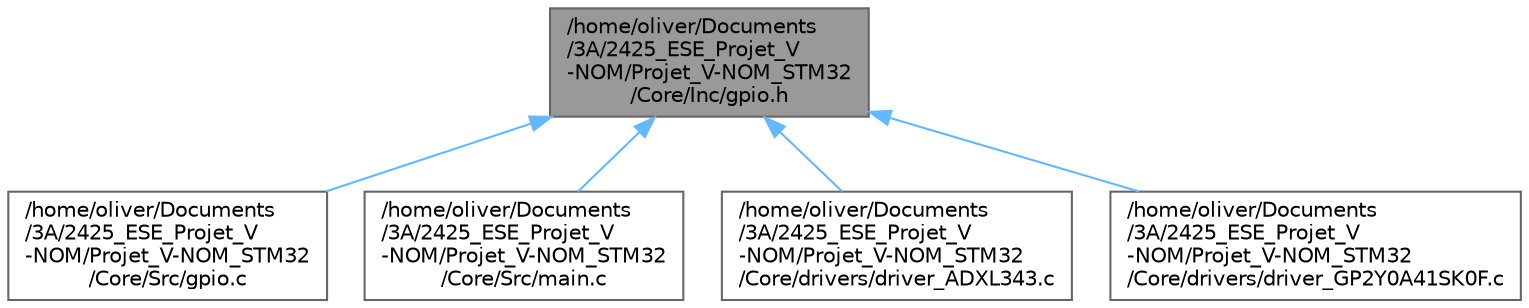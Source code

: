 digraph "/home/oliver/Documents/3A/2425_ESE_Projet_V-NOM/Projet_V-NOM_STM32/Core/Inc/gpio.h"
{
 // LATEX_PDF_SIZE
  bgcolor="transparent";
  edge [fontname=Helvetica,fontsize=10,labelfontname=Helvetica,labelfontsize=10];
  node [fontname=Helvetica,fontsize=10,shape=box,height=0.2,width=0.4];
  Node1 [id="Node000001",label="/home/oliver/Documents\l/3A/2425_ESE_Projet_V\l-NOM/Projet_V-NOM_STM32\l/Core/Inc/gpio.h",height=0.2,width=0.4,color="gray40", fillcolor="grey60", style="filled", fontcolor="black",tooltip="This file contains all the function prototypes for the gpio.c file."];
  Node1 -> Node2 [id="edge1_Node000001_Node000002",dir="back",color="steelblue1",style="solid",tooltip=" "];
  Node2 [id="Node000002",label="/home/oliver/Documents\l/3A/2425_ESE_Projet_V\l-NOM/Projet_V-NOM_STM32\l/Core/Src/gpio.c",height=0.2,width=0.4,color="grey40", fillcolor="white", style="filled",URL="$gpio_8c.html",tooltip="This file provides code for the configuration of all used GPIO pins."];
  Node1 -> Node3 [id="edge2_Node000001_Node000003",dir="back",color="steelblue1",style="solid",tooltip=" "];
  Node3 [id="Node000003",label="/home/oliver/Documents\l/3A/2425_ESE_Projet_V\l-NOM/Projet_V-NOM_STM32\l/Core/Src/main.c",height=0.2,width=0.4,color="grey40", fillcolor="white", style="filled",URL="$main_8c.html",tooltip=": Main program body"];
  Node1 -> Node4 [id="edge3_Node000001_Node000004",dir="back",color="steelblue1",style="solid",tooltip=" "];
  Node4 [id="Node000004",label="/home/oliver/Documents\l/3A/2425_ESE_Projet_V\l-NOM/Projet_V-NOM_STM32\l/Core/drivers/driver_ADXL343.c",height=0.2,width=0.4,color="grey40", fillcolor="white", style="filled",URL="$driver__ADXL343_8c.html",tooltip="C code file for ADXL343 accelerometer driver."];
  Node1 -> Node5 [id="edge4_Node000001_Node000005",dir="back",color="steelblue1",style="solid",tooltip=" "];
  Node5 [id="Node000005",label="/home/oliver/Documents\l/3A/2425_ESE_Projet_V\l-NOM/Projet_V-NOM_STM32\l/Core/drivers/driver_GP2Y0A41SK0F.c",height=0.2,width=0.4,color="grey40", fillcolor="white", style="filled",URL="$driver__GP2Y0A41SK0F_8c.html",tooltip=" "];
}
